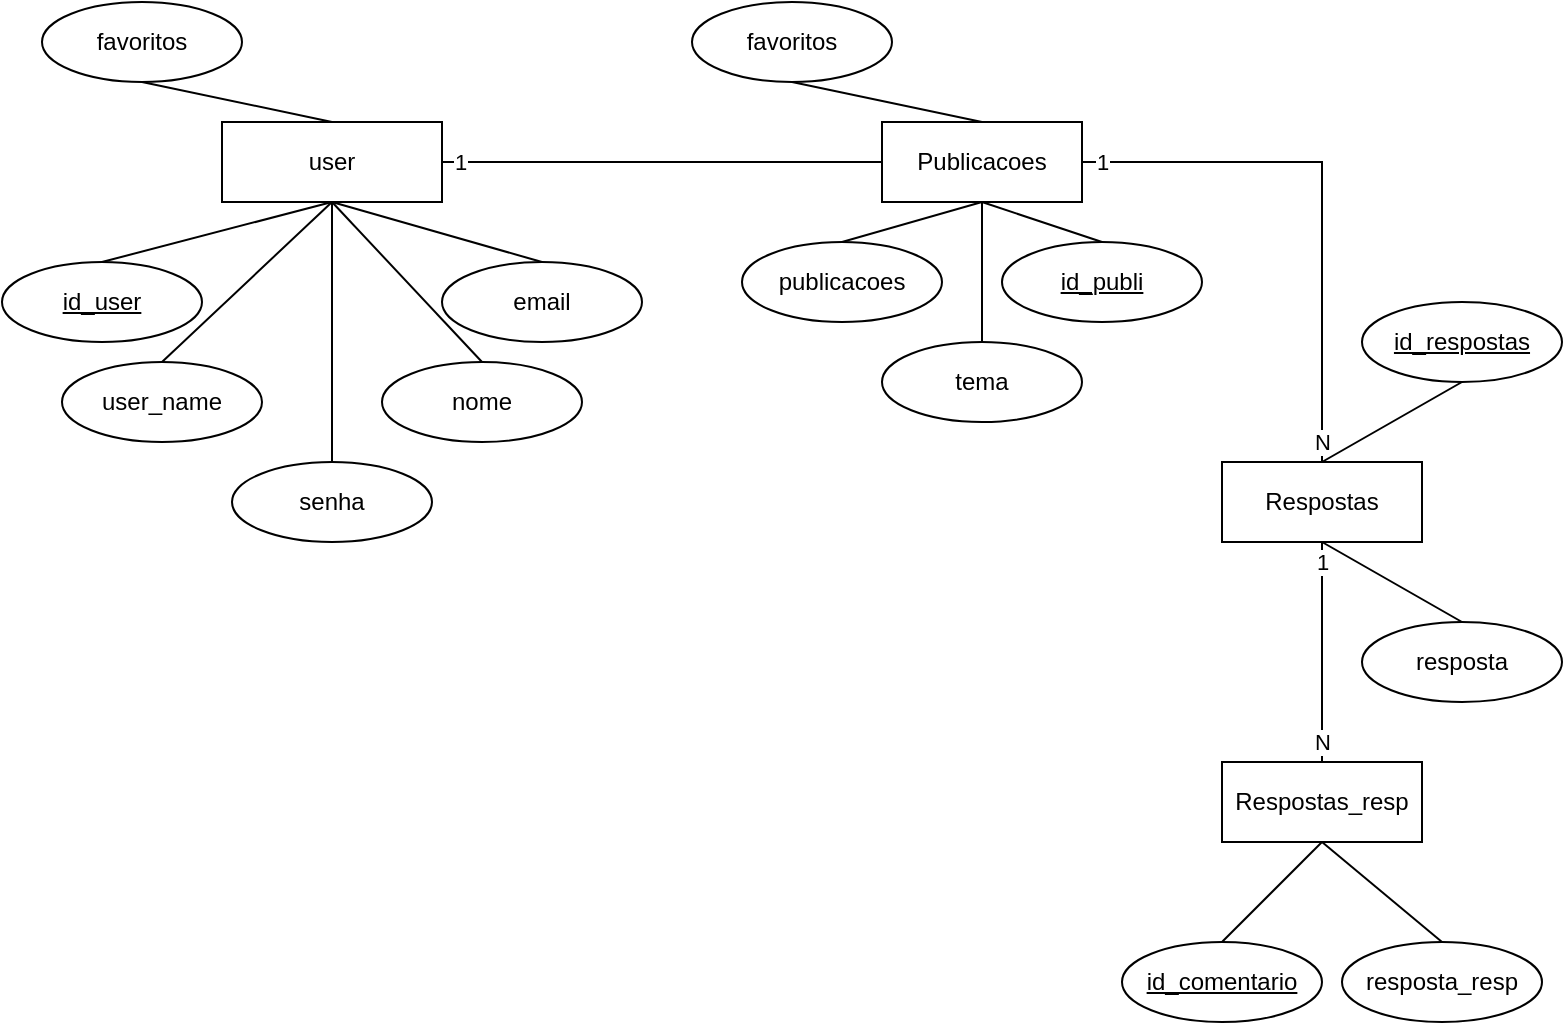 <mxfile version="20.6.0" type="device"><diagram id="riuxjGUL7xYpMq9ebfrF" name="Página-1"><mxGraphModel dx="1656" dy="880" grid="1" gridSize="10" guides="1" tooltips="1" connect="1" arrows="1" fold="1" page="1" pageScale="1" pageWidth="827" pageHeight="1169" background="#ffffff" math="0" shadow="0"><root><mxCell id="0"/><mxCell id="1" parent="0"/><mxCell id="F5ScDqHdVlaU-UWUFFPN-1" style="rounded=0;orthogonalLoop=1;jettySize=auto;html=1;exitX=0.5;exitY=0;exitDx=0;exitDy=0;entryX=0.5;entryY=1;entryDx=0;entryDy=0;endArrow=none;endFill=0;" parent="1" source="e8CHW8rWpbGadGHDxBIx-5" target="yykcfH57jbNj8gl3Vys4-2" edge="1"><mxGeometry relative="1" as="geometry"><mxPoint x="80" y="140" as="sourcePoint"/></mxGeometry></mxCell><mxCell id="F5ScDqHdVlaU-UWUFFPN-36" value="1" style="edgeStyle=none;rounded=0;orthogonalLoop=1;jettySize=auto;html=1;exitX=1;exitY=0.5;exitDx=0;exitDy=0;entryX=0;entryY=0.5;entryDx=0;entryDy=0;endArrow=none;endFill=0;" parent="1" source="yykcfH57jbNj8gl3Vys4-2" target="F5ScDqHdVlaU-UWUFFPN-6" edge="1"><mxGeometry x="-0.917" relative="1" as="geometry"><mxPoint as="offset"/></mxGeometry></mxCell><mxCell id="yykcfH57jbNj8gl3Vys4-2" value="user" style="whiteSpace=wrap;html=1;align=center;" parent="1" vertex="1"><mxGeometry x="130" y="70" width="110" height="40" as="geometry"/></mxCell><mxCell id="F5ScDqHdVlaU-UWUFFPN-4" style="edgeStyle=none;rounded=0;orthogonalLoop=1;jettySize=auto;html=1;exitX=0.5;exitY=0;exitDx=0;exitDy=0;endArrow=none;endFill=0;entryX=0.5;entryY=1;entryDx=0;entryDy=0;" parent="1" source="yykcfH57jbNj8gl3Vys4-3" target="yykcfH57jbNj8gl3Vys4-2" edge="1"><mxGeometry relative="1" as="geometry"><mxPoint x="220" y="160" as="targetPoint"/></mxGeometry></mxCell><mxCell id="yykcfH57jbNj8gl3Vys4-3" value="nome" style="ellipse;whiteSpace=wrap;html=1;align=center;" parent="1" vertex="1"><mxGeometry x="210" y="190" width="100" height="40" as="geometry"/></mxCell><mxCell id="F5ScDqHdVlaU-UWUFFPN-5" value="N" style="edgeStyle=none;rounded=0;orthogonalLoop=1;jettySize=auto;html=1;exitX=0.5;exitY=0;exitDx=0;exitDy=0;endArrow=none;endFill=0;entryX=0.5;entryY=1;entryDx=0;entryDy=0;" parent="1" source="yykcfH57jbNj8gl3Vys4-4" target="yykcfH57jbNj8gl3Vys4-2" edge="1"><mxGeometry x="-1" y="-187" relative="1" as="geometry"><mxPoint x="190" y="110" as="targetPoint"/><mxPoint x="129" y="130" as="offset"/></mxGeometry></mxCell><mxCell id="yykcfH57jbNj8gl3Vys4-4" value="email&lt;br&gt;" style="ellipse;whiteSpace=wrap;html=1;align=center;" parent="1" vertex="1"><mxGeometry x="240" y="140" width="100" height="40" as="geometry"/></mxCell><mxCell id="F5ScDqHdVlaU-UWUFFPN-3" style="edgeStyle=none;rounded=0;orthogonalLoop=1;jettySize=auto;html=1;exitX=0.5;exitY=0;exitDx=0;exitDy=0;endArrow=none;endFill=0;entryX=0.5;entryY=1;entryDx=0;entryDy=0;" parent="1" source="yykcfH57jbNj8gl3Vys4-6" target="yykcfH57jbNj8gl3Vys4-2" edge="1"><mxGeometry relative="1" as="geometry"><mxPoint x="190" y="150" as="targetPoint"/></mxGeometry></mxCell><mxCell id="yykcfH57jbNj8gl3Vys4-6" value="senha" style="ellipse;whiteSpace=wrap;html=1;align=center;" parent="1" vertex="1"><mxGeometry x="135" y="240" width="100" height="40" as="geometry"/></mxCell><mxCell id="F5ScDqHdVlaU-UWUFFPN-2" style="edgeStyle=none;rounded=0;orthogonalLoop=1;jettySize=auto;html=1;exitX=0.5;exitY=0;exitDx=0;exitDy=0;endArrow=none;endFill=0;entryX=0.5;entryY=1;entryDx=0;entryDy=0;" parent="1" source="yykcfH57jbNj8gl3Vys4-7" target="yykcfH57jbNj8gl3Vys4-2" edge="1"><mxGeometry relative="1" as="geometry"><mxPoint x="160" y="150" as="targetPoint"/></mxGeometry></mxCell><mxCell id="yykcfH57jbNj8gl3Vys4-7" value="user_name" style="ellipse;whiteSpace=wrap;html=1;align=center;" parent="1" vertex="1"><mxGeometry x="50" y="190" width="100" height="40" as="geometry"/></mxCell><mxCell id="F5ScDqHdVlaU-UWUFFPN-39" value="1" style="edgeStyle=orthogonalEdgeStyle;rounded=0;orthogonalLoop=1;jettySize=auto;html=1;exitX=1;exitY=0.5;exitDx=0;exitDy=0;entryX=0.5;entryY=0;entryDx=0;entryDy=0;endArrow=none;endFill=0;" parent="1" source="F5ScDqHdVlaU-UWUFFPN-6" target="F5ScDqHdVlaU-UWUFFPN-15" edge="1"><mxGeometry x="-0.926" relative="1" as="geometry"><mxPoint as="offset"/></mxGeometry></mxCell><mxCell id="F5ScDqHdVlaU-UWUFFPN-6" value="Publicacoes" style="whiteSpace=wrap;html=1;align=center;" parent="1" vertex="1"><mxGeometry x="460" y="70" width="100" height="40" as="geometry"/></mxCell><mxCell id="F5ScDqHdVlaU-UWUFFPN-9" style="edgeStyle=none;rounded=0;orthogonalLoop=1;jettySize=auto;html=1;exitX=0.5;exitY=0;exitDx=0;exitDy=0;entryX=0.5;entryY=1;entryDx=0;entryDy=0;endArrow=none;endFill=0;" parent="1" source="F5ScDqHdVlaU-UWUFFPN-7" target="F5ScDqHdVlaU-UWUFFPN-6" edge="1"><mxGeometry relative="1" as="geometry"/></mxCell><mxCell id="F5ScDqHdVlaU-UWUFFPN-7" value="publicacoes" style="ellipse;whiteSpace=wrap;html=1;align=center;" parent="1" vertex="1"><mxGeometry x="390" y="130" width="100" height="40" as="geometry"/></mxCell><mxCell id="F5ScDqHdVlaU-UWUFFPN-12" style="edgeStyle=none;rounded=0;orthogonalLoop=1;jettySize=auto;html=1;exitX=0.5;exitY=0;exitDx=0;exitDy=0;entryX=0.5;entryY=1;entryDx=0;entryDy=0;endArrow=none;endFill=0;" parent="1" source="e8CHW8rWpbGadGHDxBIx-6" target="F5ScDqHdVlaU-UWUFFPN-6" edge="1"><mxGeometry relative="1" as="geometry"><mxPoint x="580" y="130" as="sourcePoint"/></mxGeometry></mxCell><mxCell id="F5ScDqHdVlaU-UWUFFPN-35" style="edgeStyle=none;rounded=0;orthogonalLoop=1;jettySize=auto;html=1;exitX=0.5;exitY=0;exitDx=0;exitDy=0;endArrow=none;endFill=0;entryX=0.5;entryY=1;entryDx=0;entryDy=0;" parent="1" source="F5ScDqHdVlaU-UWUFFPN-13" target="F5ScDqHdVlaU-UWUFFPN-6" edge="1"><mxGeometry relative="1" as="geometry"><mxPoint x="520" y="140" as="targetPoint"/></mxGeometry></mxCell><mxCell id="F5ScDqHdVlaU-UWUFFPN-13" value="tema" style="ellipse;whiteSpace=wrap;html=1;align=center;" parent="1" vertex="1"><mxGeometry x="460" y="180" width="100" height="40" as="geometry"/></mxCell><mxCell id="F5ScDqHdVlaU-UWUFFPN-40" value="N" style="edgeStyle=orthogonalEdgeStyle;rounded=0;orthogonalLoop=1;jettySize=auto;html=1;exitX=0.5;exitY=1;exitDx=0;exitDy=0;entryX=0.5;entryY=0;entryDx=0;entryDy=0;endArrow=none;endFill=0;" parent="1" source="F5ScDqHdVlaU-UWUFFPN-15" target="F5ScDqHdVlaU-UWUFFPN-29" edge="1"><mxGeometry x="0.818" relative="1" as="geometry"><mxPoint as="offset"/></mxGeometry></mxCell><mxCell id="F5ScDqHdVlaU-UWUFFPN-15" value="Respostas&lt;br&gt;" style="whiteSpace=wrap;html=1;align=center;" parent="1" vertex="1"><mxGeometry x="630" y="240" width="100" height="40" as="geometry"/></mxCell><mxCell id="F5ScDqHdVlaU-UWUFFPN-37" value="1" style="edgeStyle=none;rounded=0;orthogonalLoop=1;jettySize=auto;html=1;exitX=0.5;exitY=0;exitDx=0;exitDy=0;entryX=0.5;entryY=1;entryDx=0;entryDy=0;endArrow=none;endFill=0;" parent="1" source="F5ScDqHdVlaU-UWUFFPN-16" target="F5ScDqHdVlaU-UWUFFPN-15" edge="1"><mxGeometry x="0.877" y="9" relative="1" as="geometry"><mxPoint as="offset"/></mxGeometry></mxCell><mxCell id="F5ScDqHdVlaU-UWUFFPN-16" value="resposta" style="ellipse;whiteSpace=wrap;html=1;align=center;" parent="1" vertex="1"><mxGeometry x="700" y="320" width="100" height="40" as="geometry"/></mxCell><mxCell id="F5ScDqHdVlaU-UWUFFPN-38" value="N" style="edgeStyle=none;rounded=0;orthogonalLoop=1;jettySize=auto;html=1;exitX=0.5;exitY=1;exitDx=0;exitDy=0;entryX=0.5;entryY=0;entryDx=0;entryDy=0;endArrow=none;endFill=0;" parent="1" source="e8CHW8rWpbGadGHDxBIx-7" target="F5ScDqHdVlaU-UWUFFPN-15" edge="1"><mxGeometry x="0.877" y="-9" relative="1" as="geometry"><mxPoint x="720" y="200" as="sourcePoint"/><mxPoint as="offset"/></mxGeometry></mxCell><mxCell id="F5ScDqHdVlaU-UWUFFPN-29" value="Respostas_resp" style="whiteSpace=wrap;html=1;align=center;" parent="1" vertex="1"><mxGeometry x="630" y="390" width="100" height="40" as="geometry"/></mxCell><mxCell id="F5ScDqHdVlaU-UWUFFPN-32" style="edgeStyle=none;rounded=0;orthogonalLoop=1;jettySize=auto;html=1;exitX=0.5;exitY=0;exitDx=0;exitDy=0;entryX=0.5;entryY=1;entryDx=0;entryDy=0;endArrow=none;endFill=0;" parent="1" source="e8CHW8rWpbGadGHDxBIx-8" target="F5ScDqHdVlaU-UWUFFPN-29" edge="1"><mxGeometry relative="1" as="geometry"><mxPoint x="630" y="480" as="sourcePoint"/></mxGeometry></mxCell><mxCell id="F5ScDqHdVlaU-UWUFFPN-33" style="edgeStyle=none;rounded=0;orthogonalLoop=1;jettySize=auto;html=1;exitX=0.5;exitY=0;exitDx=0;exitDy=0;entryX=0.5;entryY=1;entryDx=0;entryDy=0;endArrow=none;endFill=0;" parent="1" source="F5ScDqHdVlaU-UWUFFPN-31" target="F5ScDqHdVlaU-UWUFFPN-29" edge="1"><mxGeometry relative="1" as="geometry"/></mxCell><mxCell id="F5ScDqHdVlaU-UWUFFPN-31" value="resposta_resp" style="ellipse;whiteSpace=wrap;html=1;align=center;" parent="1" vertex="1"><mxGeometry x="690" y="480" width="100" height="40" as="geometry"/></mxCell><mxCell id="e8CHW8rWpbGadGHDxBIx-1" style="edgeStyle=none;rounded=0;orthogonalLoop=1;jettySize=auto;html=1;exitX=0.5;exitY=1;exitDx=0;exitDy=0;endArrow=none;endFill=0;entryX=0.5;entryY=0;entryDx=0;entryDy=0;" parent="1" source="e8CHW8rWpbGadGHDxBIx-2" target="yykcfH57jbNj8gl3Vys4-2" edge="1"><mxGeometry relative="1" as="geometry"><mxPoint x="190" y="-40" as="targetPoint"/></mxGeometry></mxCell><mxCell id="e8CHW8rWpbGadGHDxBIx-2" value="favoritos" style="ellipse;whiteSpace=wrap;html=1;align=center;" parent="1" vertex="1"><mxGeometry x="40" y="10" width="100" height="40" as="geometry"/></mxCell><mxCell id="e8CHW8rWpbGadGHDxBIx-3" style="edgeStyle=none;rounded=0;orthogonalLoop=1;jettySize=auto;html=1;exitX=0.5;exitY=1;exitDx=0;exitDy=0;endArrow=none;endFill=0;entryX=0.5;entryY=0;entryDx=0;entryDy=0;" parent="1" source="e8CHW8rWpbGadGHDxBIx-4" target="F5ScDqHdVlaU-UWUFFPN-6" edge="1"><mxGeometry relative="1" as="geometry"><mxPoint x="500" y="40" as="targetPoint"/></mxGeometry></mxCell><mxCell id="e8CHW8rWpbGadGHDxBIx-4" value="favoritos" style="ellipse;whiteSpace=wrap;html=1;align=center;" parent="1" vertex="1"><mxGeometry x="365" y="10" width="100" height="40" as="geometry"/></mxCell><mxCell id="e8CHW8rWpbGadGHDxBIx-5" value="id_user" style="ellipse;whiteSpace=wrap;html=1;align=center;fontStyle=4;" parent="1" vertex="1"><mxGeometry x="20" y="140" width="100" height="40" as="geometry"/></mxCell><mxCell id="e8CHW8rWpbGadGHDxBIx-6" value="id_publi" style="ellipse;whiteSpace=wrap;html=1;align=center;fontStyle=4;" parent="1" vertex="1"><mxGeometry x="520" y="130" width="100" height="40" as="geometry"/></mxCell><mxCell id="e8CHW8rWpbGadGHDxBIx-7" value="id_respostas" style="ellipse;whiteSpace=wrap;html=1;align=center;fontStyle=4;" parent="1" vertex="1"><mxGeometry x="700" y="160" width="100" height="40" as="geometry"/></mxCell><mxCell id="e8CHW8rWpbGadGHDxBIx-8" value="id_comentario" style="ellipse;whiteSpace=wrap;html=1;align=center;fontStyle=4;" parent="1" vertex="1"><mxGeometry x="580" y="480" width="100" height="40" as="geometry"/></mxCell></root></mxGraphModel></diagram></mxfile>